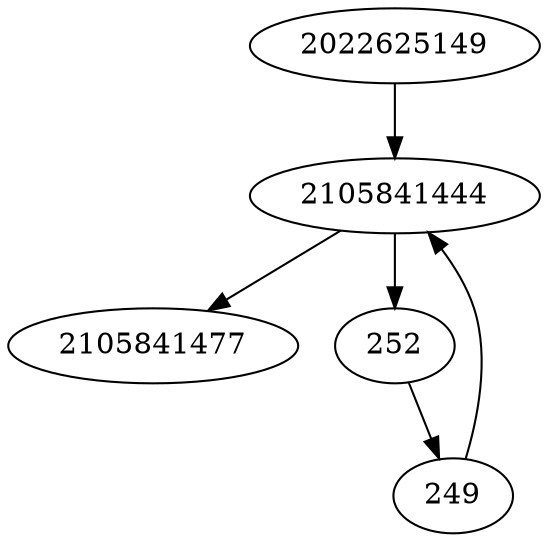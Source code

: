 strict digraph  {
2105841444;
2105841477;
249;
252;
2022625149;
2105841444 -> 2105841477;
2105841444 -> 252;
249 -> 2105841444;
252 -> 249;
2022625149 -> 2105841444;
}
